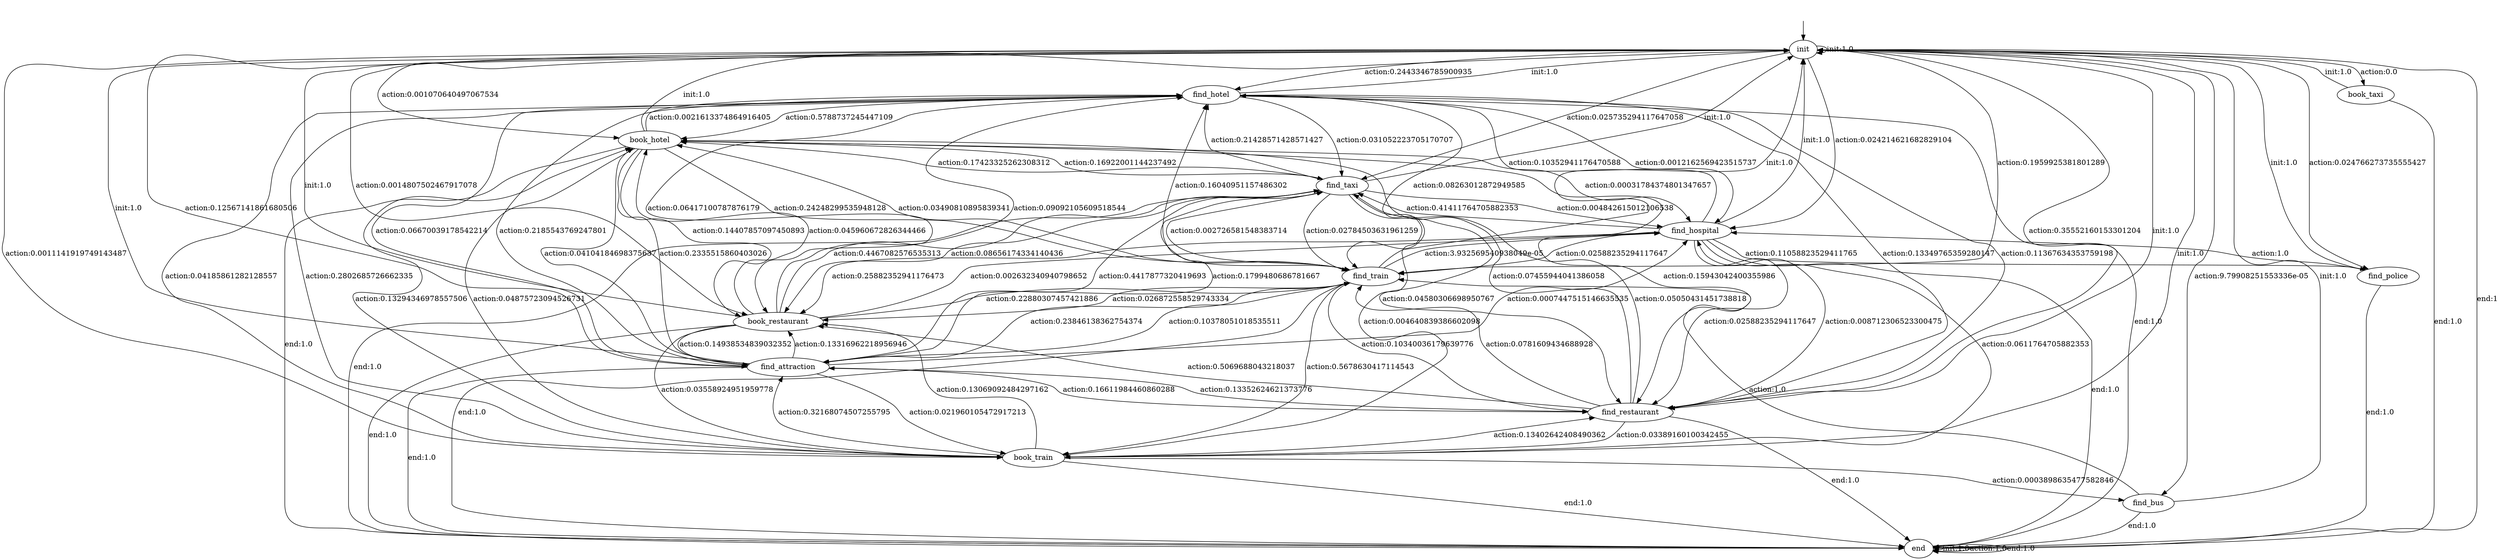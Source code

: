 digraph learned_mdp {
s0 [label="init"];
s1 [label="find_hotel"];
s2 [label="book_hotel"];
s3 [label="find_train"];
s4 [label="book_train"];
s5 [label="find_attraction"];
s6 [label="find_restaurant"];
s7 [label="book_restaurant"];
s8 [label="find_hospital"];
s9 [label="book_taxi"];
s10 [label="find_taxi"];
s11 [label="find_bus"];
s12 [label="find_police"];
s13 [label="end"];
s0 -> s0  [label="init:1.0"];
s0 -> s1  [label="action:0.2443346785900935"];
s0 -> s2  [label="action:0.001070640497067534"];
s0 -> s3  [label="action:0.1959925381801289"];
s0 -> s4  [label="action:0.0011141919749143487"];
s0 -> s5  [label="action:0.12567141861680506"];
s0 -> s6  [label="action:0.35552160153301204"];
s0 -> s7  [label="action:0.0014807502467917078"];
s0 -> s8  [label="action:0.024214621682829104"];
s0 -> s9  [label="action:0.0"];
s0 -> s10  [label="action:0.025735294117647058"];
s0 -> s11  [label="action:9.79908251553336e-05"];
s0 -> s12  [label="action:0.024766273735555427"];
s0 -> s13  [label="end:1"];
s1 -> s0  [label="init:1.0"];
s1 -> s2  [label="action:0.5788737245447109"];
s1 -> s3  [label="action:0.08263012872949585"];
s1 -> s4  [label="action:0.04185861282128557"];
s1 -> s5  [label="action:0.06670039178542214"];
s1 -> s6  [label="action:0.13349765359280147"];
s1 -> s7  [label="action:0.06417100787876179"];
s1 -> s8  [label="action:0.0012162569423515737"];
s1 -> s10  [label="action:0.031052223705170707"];
s1 -> s13 [label="end:1.0"];
s2 -> s0  [label="init:1.0"];
s2 -> s1  [label="action:0.0021613374864916405"];
s2 -> s3  [label="action:0.24248299535948128"];
s2 -> s4  [label="action:0.04875723094526731"];
s2 -> s5  [label="action:0.2335515860403026"];
s2 -> s6  [label="action:0.15943042400355986"];
s2 -> s7  [label="action:0.14407857097450893"];
s2 -> s8  [label="action:0.00031784374801347657"];
s2 -> s10  [label="action:0.16922001144237492"];
s2 -> s13 [label="end:1.0"];
s3 -> s0  [label="init:1.0"];
s3 -> s1  [label="action:0.16040951157486302"];
s3 -> s2  [label="action:0.03490810895839341"];
s3 -> s4  [label="action:0.5678630417114543"];
s3 -> s5  [label="action:0.10378051018535511"];
s3 -> s6  [label="action:0.10340036179639776"];
s3 -> s7  [label="action:0.026872558529743334"];
s3 -> s8  [label="action:3.932569540938049e-05"];
s3 -> s10  [label="action:0.002726581548383714"];
s3 -> s13 [label="end:1.0"];
s4 -> s0  [label="init:1.0"];
s4 -> s1  [label="action:0.2802685726662335"];
s4 -> s2  [label="action:0.13294346978557506"];
s4 -> s5  [label="action:0.32168074507255795"];
s4 -> s6  [label="action:0.13402642408490362"];
s4 -> s7  [label="action:0.13069092484297162"];
s4 -> s11  [label="action:0.0003898635477582846"];
s4 -> s13 [label="end:1.0"];
s5 -> s0  [label="init:1.0"];
s5 -> s1  [label="action:0.2185543769247801"];
s5 -> s2  [label="action:0.04104184698375637"];
s5 -> s3  [label="action:0.23846138362754374"];
s5 -> s4  [label="action:0.021960105472917213"];
s5 -> s6  [label="action:0.16611984460860288"];
s5 -> s7  [label="action:0.13316962218956946"];
s5 -> s8  [label="action:0.0007447515146635535"];
s5 -> s10  [label="action:0.1799480686781667"];
s5 -> s13 [label="end:1.0"];
s6 -> s0  [label="init:1.0"];
s6 -> s1  [label="action:0.11367634353759198"];
s6 -> s2  [label="action:0.07455944041386058"];
s6 -> s3  [label="action:0.0781609434688928"];
s6 -> s4  [label="action:0.03389160100342455"];
s6 -> s5  [label="action:0.13352624621373776"];
s6 -> s7  [label="action:0.5069688043218037"];
s6 -> s8  [label="action:0.008712306523300475"];
s6 -> s10  [label="action:0.05050431451738818"];
s6 -> s13 [label="end:1.0"];
s7 -> s0  [label="init:1.0"];
s7 -> s1  [label="action:0.09092105609518544"];
s7 -> s2  [label="action:0.045960672826344466"];
s7 -> s3  [label="action:0.22880307457421886"];
s7 -> s4  [label="action:0.03558924951959778"];
s7 -> s5  [label="action:0.14938534839032352"];
s7 -> s8  [label="action:0.002632340940798652"];
s7 -> s10  [label="action:0.4467082576535313"];
s7 -> s13 [label="end:1.0"];
s8 -> s0  [label="init:1.0"];
s8 -> s1  [label="action:0.10352941176470588"];
s8 -> s3  [label="action:0.02588235294117647"];
s8 -> s4  [label="action:0.0611764705882353"];
s8 -> s6  [label="action:0.02588235294117647"];
s8 -> s7  [label="action:0.25882352941176473"];
s8 -> s10  [label="action:0.41411764705882353"];
s8 -> s12  [label="action:0.11058823529411765"];
s8 -> s13 [label="end:1.0"];
s9 -> s0  [label="init:1.0"];
s9 -> s13 [label="end:1.0"];
s10 -> s0  [label="init:1.0"];
s10 -> s1  [label="action:0.21428571428571427"];
s10 -> s2  [label="action:0.17423325262308312"];
s10 -> s3  [label="action:0.02784503631961259"];
s10 -> s4  [label="action:0.004640839386602098"];
s10 -> s5  [label="action:0.4417877320419693"];
s10 -> s6  [label="action:0.04580306698950767"];
s10 -> s7  [label="action:0.08656174334140436"];
s10 -> s8  [label="action:0.004842615012106538"];
s10 -> s13 [label="end:1.0"];
s11 -> s0  [label="init:1.0"];
s11 -> s3  [label="action:1.0"];
s11 -> s13 [label="end:1.0"];
s12 -> s0  [label="init:1.0"];
s12 -> s8  [label="action:1.0"];
s12 -> s13 [label="end:1.0"];
s13 -> s13 [label="init:1.0"];
s13 -> s13  [label="action:1.0"];
s13 -> s13  [label="end:1.0"];
__start0 [label="", shape=none];
__start0 -> s0  [label=""];
}